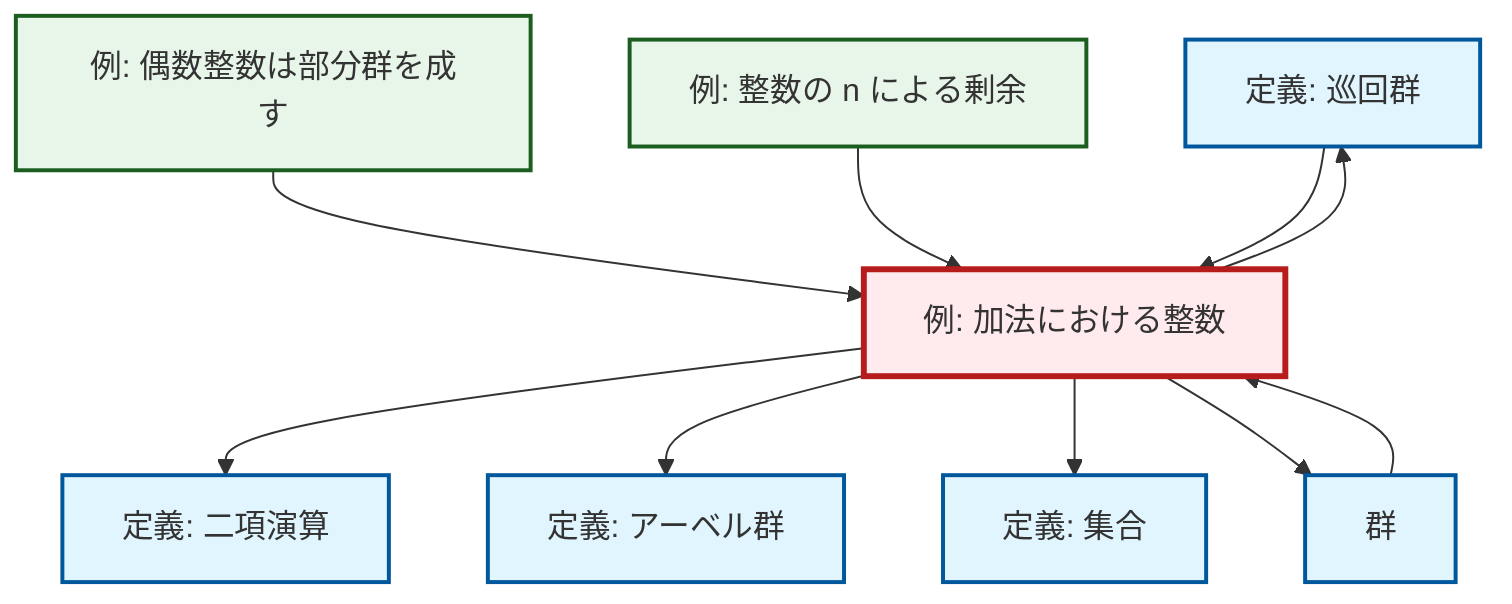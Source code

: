 graph TD
    classDef definition fill:#e1f5fe,stroke:#01579b,stroke-width:2px
    classDef theorem fill:#f3e5f5,stroke:#4a148c,stroke-width:2px
    classDef axiom fill:#fff3e0,stroke:#e65100,stroke-width:2px
    classDef example fill:#e8f5e9,stroke:#1b5e20,stroke-width:2px
    classDef current fill:#ffebee,stroke:#b71c1c,stroke-width:3px
    def-cyclic-group["定義: 巡回群"]:::definition
    def-abelian-group["定義: アーベル群"]:::definition
    def-binary-operation["定義: 二項演算"]:::definition
    def-set["定義: 集合"]:::definition
    ex-even-integers-subgroup["例: 偶数整数は部分群を成す"]:::example
    def-group["群"]:::definition
    ex-integers-addition["例: 加法における整数"]:::example
    ex-quotient-integers-mod-n["例: 整数の n による剰余"]:::example
    ex-integers-addition --> def-binary-operation
    ex-integers-addition --> def-cyclic-group
    def-group --> ex-integers-addition
    ex-integers-addition --> def-abelian-group
    ex-even-integers-subgroup --> ex-integers-addition
    ex-integers-addition --> def-set
    ex-quotient-integers-mod-n --> ex-integers-addition
    def-cyclic-group --> ex-integers-addition
    ex-integers-addition --> def-group
    class ex-integers-addition current